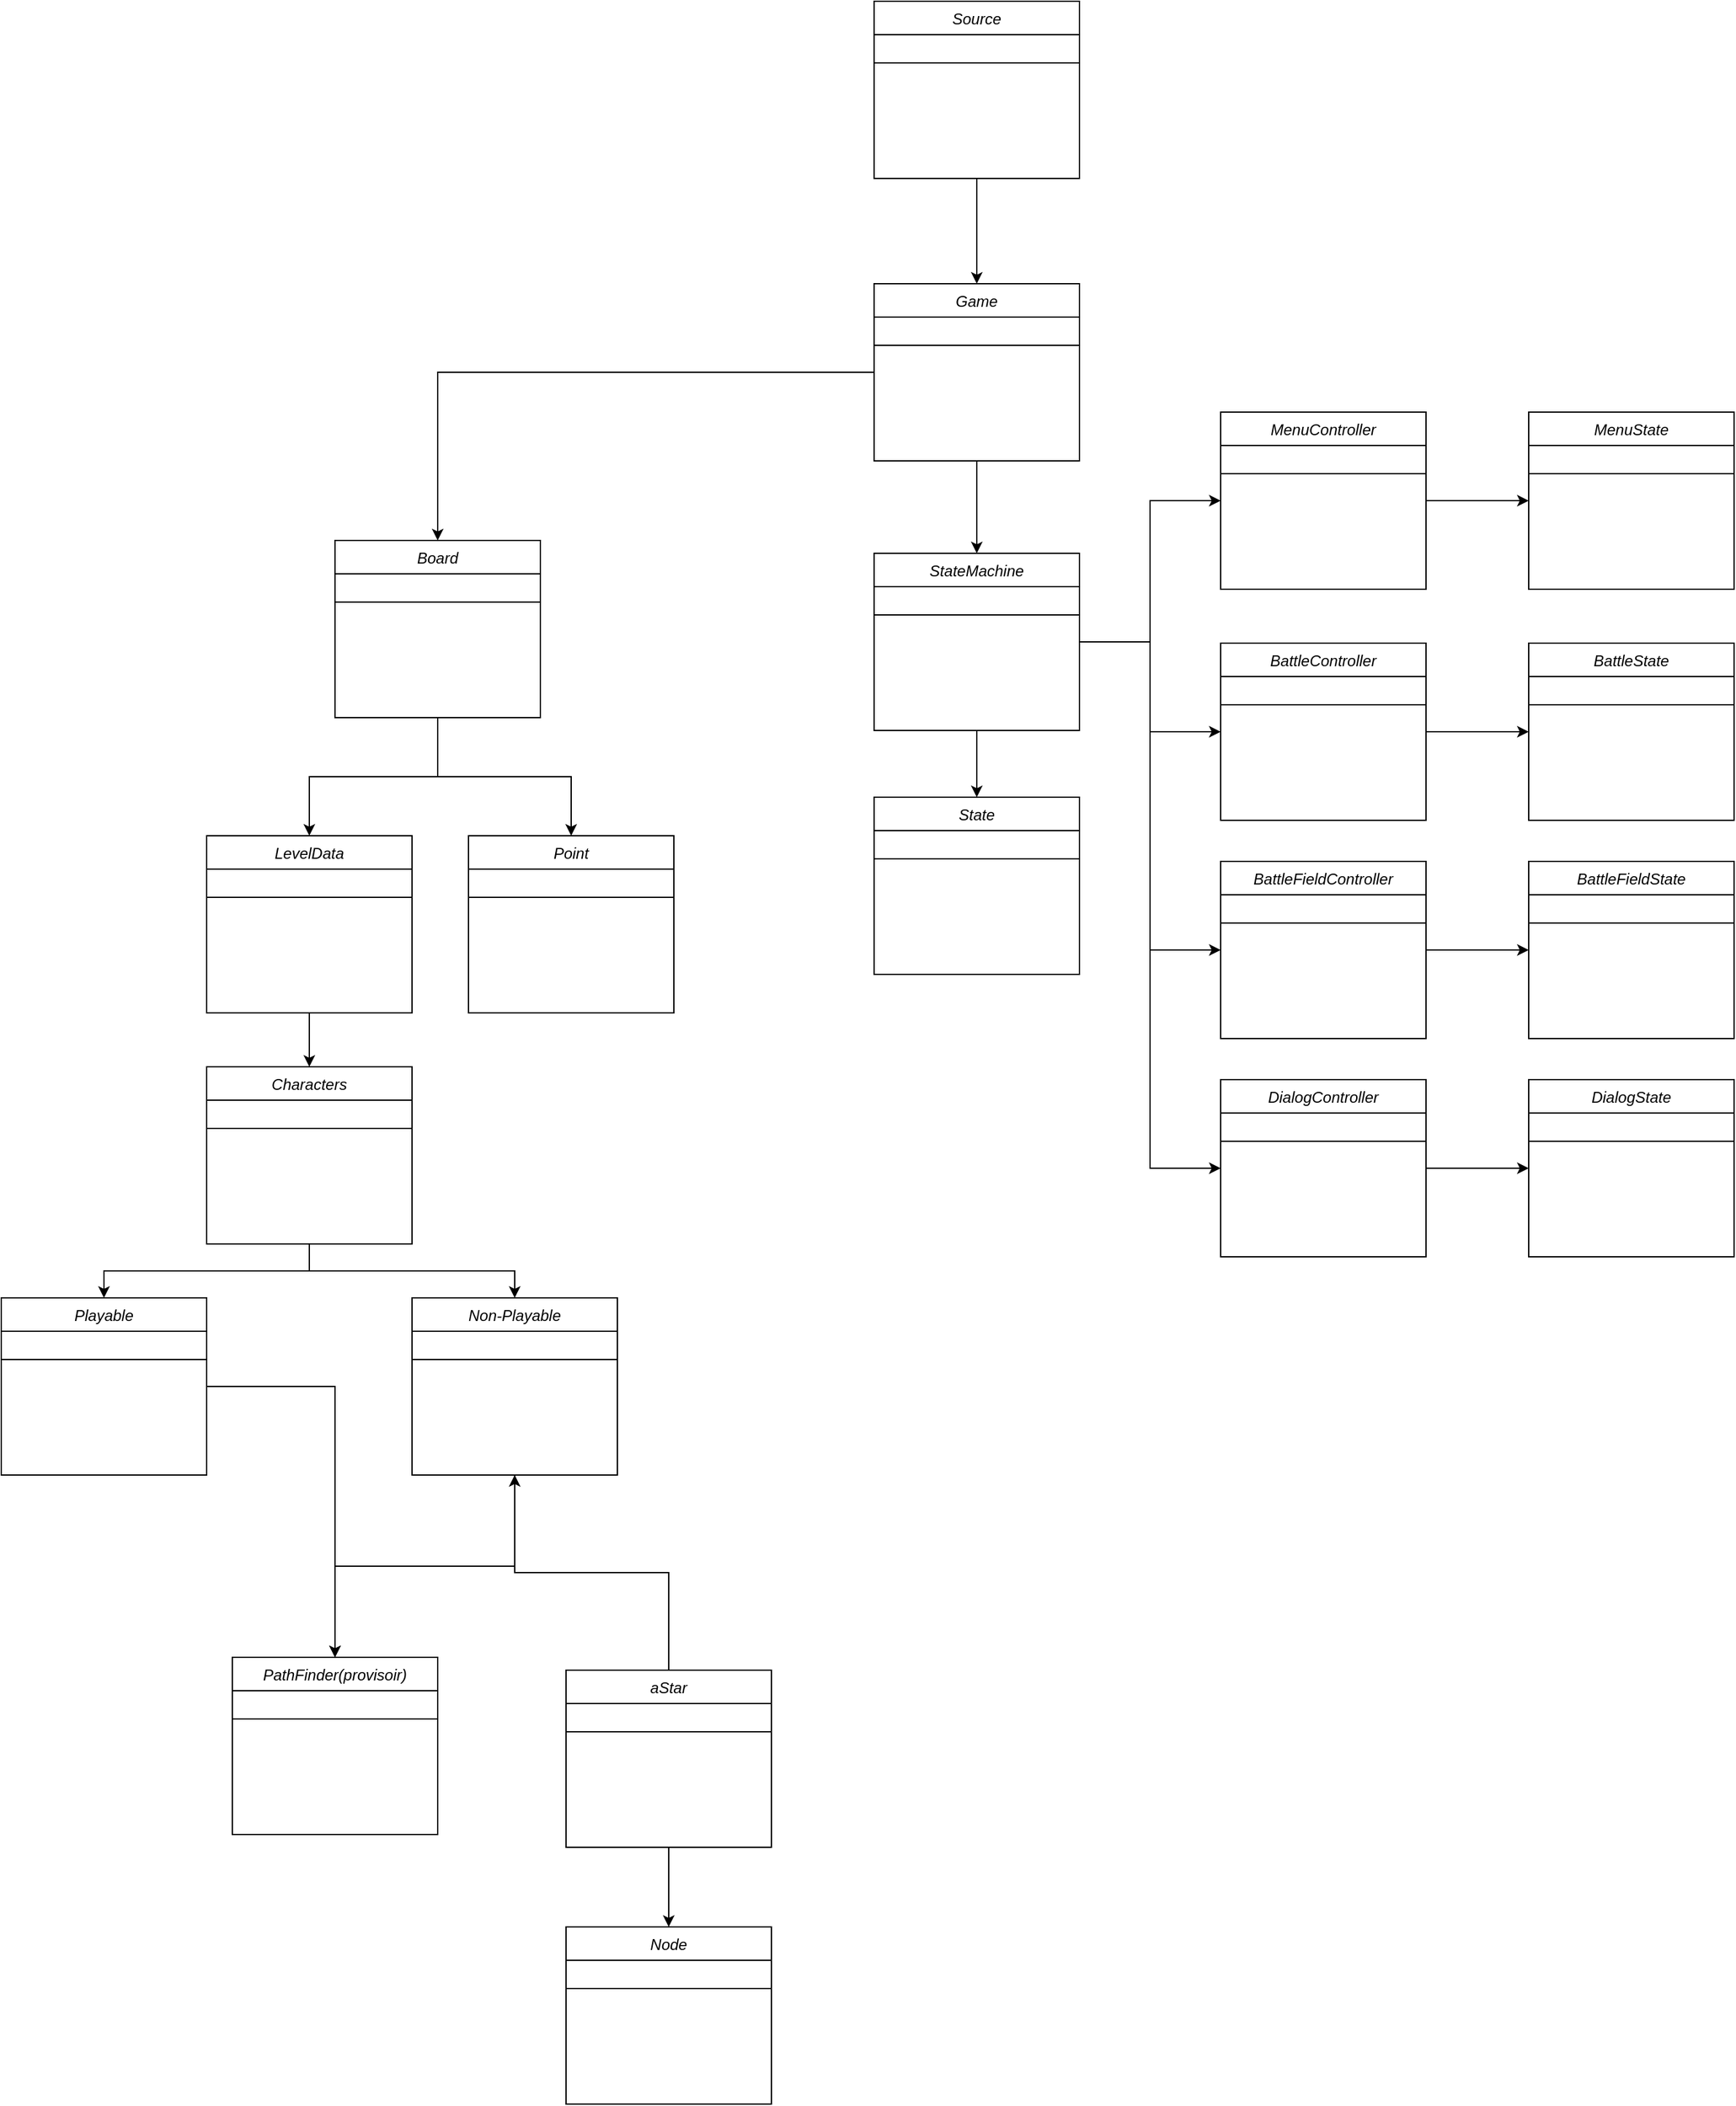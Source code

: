 <mxfile version="17.2.4" type="device"><diagram id="C5RBs43oDa-KdzZeNtuy" name="Page-1"><mxGraphModel dx="2889" dy="2394" grid="1" gridSize="10" guides="1" tooltips="1" connect="1" arrows="1" fold="1" page="1" pageScale="1" pageWidth="827" pageHeight="1169" math="0" shadow="0"><root><mxCell id="WIyWlLk6GJQsqaUBKTNV-0"/><mxCell id="WIyWlLk6GJQsqaUBKTNV-1" parent="WIyWlLk6GJQsqaUBKTNV-0"/><mxCell id="bl8LnSpV_p79hT_NgPdH-8" style="edgeStyle=orthogonalEdgeStyle;rounded=0;orthogonalLoop=1;jettySize=auto;html=1;entryX=0.5;entryY=0;entryDx=0;entryDy=0;" edge="1" parent="WIyWlLk6GJQsqaUBKTNV-1" source="bl8LnSpV_p79hT_NgPdH-0" target="bl8LnSpV_p79hT_NgPdH-6"><mxGeometry relative="1" as="geometry"/></mxCell><mxCell id="bl8LnSpV_p79hT_NgPdH-22" style="edgeStyle=orthogonalEdgeStyle;rounded=0;orthogonalLoop=1;jettySize=auto;html=1;entryX=0.5;entryY=0;entryDx=0;entryDy=0;" edge="1" parent="WIyWlLk6GJQsqaUBKTNV-1" source="bl8LnSpV_p79hT_NgPdH-0" target="bl8LnSpV_p79hT_NgPdH-20"><mxGeometry relative="1" as="geometry"/></mxCell><mxCell id="bl8LnSpV_p79hT_NgPdH-0" value="Game" style="swimlane;fontStyle=2;align=center;verticalAlign=top;childLayout=stackLayout;horizontal=1;startSize=26;horizontalStack=0;resizeParent=1;resizeLast=0;collapsible=1;marginBottom=0;rounded=0;shadow=0;strokeWidth=1;" vertex="1" parent="WIyWlLk6GJQsqaUBKTNV-1"><mxGeometry x="370" y="40" width="160" height="138" as="geometry"><mxRectangle x="230" y="140" width="160" height="26" as="alternateBounds"/></mxGeometry></mxCell><mxCell id="bl8LnSpV_p79hT_NgPdH-4" value="" style="line;html=1;strokeWidth=1;align=left;verticalAlign=middle;spacingTop=-1;spacingLeft=3;spacingRight=3;rotatable=0;labelPosition=right;points=[];portConstraint=eastwest;" vertex="1" parent="bl8LnSpV_p79hT_NgPdH-0"><mxGeometry y="26" width="160" height="44" as="geometry"/></mxCell><mxCell id="bl8LnSpV_p79hT_NgPdH-17" style="edgeStyle=orthogonalEdgeStyle;rounded=0;orthogonalLoop=1;jettySize=auto;html=1;entryX=0.5;entryY=0;entryDx=0;entryDy=0;" edge="1" parent="WIyWlLk6GJQsqaUBKTNV-1" source="bl8LnSpV_p79hT_NgPdH-6" target="bl8LnSpV_p79hT_NgPdH-9"><mxGeometry relative="1" as="geometry"><Array as="points"><mxPoint x="30" y="424"/><mxPoint x="134" y="424"/></Array></mxGeometry></mxCell><mxCell id="bl8LnSpV_p79hT_NgPdH-18" style="edgeStyle=orthogonalEdgeStyle;rounded=0;orthogonalLoop=1;jettySize=auto;html=1;entryX=0.5;entryY=0;entryDx=0;entryDy=0;" edge="1" parent="WIyWlLk6GJQsqaUBKTNV-1" source="bl8LnSpV_p79hT_NgPdH-6" target="bl8LnSpV_p79hT_NgPdH-11"><mxGeometry relative="1" as="geometry"/></mxCell><mxCell id="bl8LnSpV_p79hT_NgPdH-6" value="Board" style="swimlane;fontStyle=2;align=center;verticalAlign=top;childLayout=stackLayout;horizontal=1;startSize=26;horizontalStack=0;resizeParent=1;resizeLast=0;collapsible=1;marginBottom=0;rounded=0;shadow=0;strokeWidth=1;" vertex="1" parent="WIyWlLk6GJQsqaUBKTNV-1"><mxGeometry x="-50" y="240" width="160" height="138" as="geometry"><mxRectangle x="230" y="140" width="160" height="26" as="alternateBounds"/></mxGeometry></mxCell><mxCell id="bl8LnSpV_p79hT_NgPdH-7" value="" style="line;html=1;strokeWidth=1;align=left;verticalAlign=middle;spacingTop=-1;spacingLeft=3;spacingRight=3;rotatable=0;labelPosition=right;points=[];portConstraint=eastwest;" vertex="1" parent="bl8LnSpV_p79hT_NgPdH-6"><mxGeometry y="26" width="160" height="44" as="geometry"/></mxCell><mxCell id="bl8LnSpV_p79hT_NgPdH-9" value="Point&#10;" style="swimlane;fontStyle=2;align=center;verticalAlign=top;childLayout=stackLayout;horizontal=1;startSize=26;horizontalStack=0;resizeParent=1;resizeLast=0;collapsible=1;marginBottom=0;rounded=0;shadow=0;strokeWidth=1;" vertex="1" parent="WIyWlLk6GJQsqaUBKTNV-1"><mxGeometry x="54" y="470" width="160" height="138" as="geometry"><mxRectangle x="230" y="140" width="160" height="26" as="alternateBounds"/></mxGeometry></mxCell><mxCell id="bl8LnSpV_p79hT_NgPdH-10" value="" style="line;html=1;strokeWidth=1;align=left;verticalAlign=middle;spacingTop=-1;spacingLeft=3;spacingRight=3;rotatable=0;labelPosition=right;points=[];portConstraint=eastwest;" vertex="1" parent="bl8LnSpV_p79hT_NgPdH-9"><mxGeometry y="26" width="160" height="44" as="geometry"/></mxCell><mxCell id="bl8LnSpV_p79hT_NgPdH-62" style="edgeStyle=orthogonalEdgeStyle;rounded=0;orthogonalLoop=1;jettySize=auto;html=1;entryX=0.5;entryY=0;entryDx=0;entryDy=0;" edge="1" parent="WIyWlLk6GJQsqaUBKTNV-1" source="bl8LnSpV_p79hT_NgPdH-11" target="bl8LnSpV_p79hT_NgPdH-60"><mxGeometry relative="1" as="geometry"/></mxCell><mxCell id="bl8LnSpV_p79hT_NgPdH-11" value="LevelData&#10;" style="swimlane;fontStyle=2;align=center;verticalAlign=top;childLayout=stackLayout;horizontal=1;startSize=26;horizontalStack=0;resizeParent=1;resizeLast=0;collapsible=1;marginBottom=0;rounded=0;shadow=0;strokeWidth=1;" vertex="1" parent="WIyWlLk6GJQsqaUBKTNV-1"><mxGeometry x="-150" y="470" width="160" height="138" as="geometry"><mxRectangle x="230" y="140" width="160" height="26" as="alternateBounds"/></mxGeometry></mxCell><mxCell id="bl8LnSpV_p79hT_NgPdH-12" value="" style="line;html=1;strokeWidth=1;align=left;verticalAlign=middle;spacingTop=-1;spacingLeft=3;spacingRight=3;rotatable=0;labelPosition=right;points=[];portConstraint=eastwest;" vertex="1" parent="bl8LnSpV_p79hT_NgPdH-11"><mxGeometry y="26" width="160" height="44" as="geometry"/></mxCell><mxCell id="bl8LnSpV_p79hT_NgPdH-23" style="edgeStyle=orthogonalEdgeStyle;rounded=0;orthogonalLoop=1;jettySize=auto;html=1;" edge="1" parent="WIyWlLk6GJQsqaUBKTNV-1" source="bl8LnSpV_p79hT_NgPdH-13" target="bl8LnSpV_p79hT_NgPdH-0"><mxGeometry relative="1" as="geometry"/></mxCell><mxCell id="bl8LnSpV_p79hT_NgPdH-13" value="Source&#10;" style="swimlane;fontStyle=2;align=center;verticalAlign=top;childLayout=stackLayout;horizontal=1;startSize=26;horizontalStack=0;resizeParent=1;resizeLast=0;collapsible=1;marginBottom=0;rounded=0;shadow=0;strokeWidth=1;" vertex="1" parent="WIyWlLk6GJQsqaUBKTNV-1"><mxGeometry x="370" y="-180" width="160" height="138" as="geometry"><mxRectangle x="230" y="140" width="160" height="26" as="alternateBounds"/></mxGeometry></mxCell><mxCell id="bl8LnSpV_p79hT_NgPdH-14" value="" style="line;html=1;strokeWidth=1;align=left;verticalAlign=middle;spacingTop=-1;spacingLeft=3;spacingRight=3;rotatable=0;labelPosition=right;points=[];portConstraint=eastwest;" vertex="1" parent="bl8LnSpV_p79hT_NgPdH-13"><mxGeometry y="26" width="160" height="44" as="geometry"/></mxCell><mxCell id="bl8LnSpV_p79hT_NgPdH-34" style="edgeStyle=orthogonalEdgeStyle;rounded=0;orthogonalLoop=1;jettySize=auto;html=1;" edge="1" parent="WIyWlLk6GJQsqaUBKTNV-1" source="bl8LnSpV_p79hT_NgPdH-20" target="bl8LnSpV_p79hT_NgPdH-32"><mxGeometry relative="1" as="geometry"/></mxCell><mxCell id="bl8LnSpV_p79hT_NgPdH-37" style="edgeStyle=orthogonalEdgeStyle;rounded=0;orthogonalLoop=1;jettySize=auto;html=1;entryX=0;entryY=0.5;entryDx=0;entryDy=0;" edge="1" parent="WIyWlLk6GJQsqaUBKTNV-1" source="bl8LnSpV_p79hT_NgPdH-20" target="bl8LnSpV_p79hT_NgPdH-35"><mxGeometry relative="1" as="geometry"/></mxCell><mxCell id="bl8LnSpV_p79hT_NgPdH-47" style="edgeStyle=orthogonalEdgeStyle;rounded=0;orthogonalLoop=1;jettySize=auto;html=1;entryX=0;entryY=0.5;entryDx=0;entryDy=0;" edge="1" parent="WIyWlLk6GJQsqaUBKTNV-1" source="bl8LnSpV_p79hT_NgPdH-20" target="bl8LnSpV_p79hT_NgPdH-43"><mxGeometry relative="1" as="geometry"/></mxCell><mxCell id="bl8LnSpV_p79hT_NgPdH-58" style="edgeStyle=orthogonalEdgeStyle;rounded=0;orthogonalLoop=1;jettySize=auto;html=1;entryX=0;entryY=0.5;entryDx=0;entryDy=0;" edge="1" parent="WIyWlLk6GJQsqaUBKTNV-1" source="bl8LnSpV_p79hT_NgPdH-20" target="bl8LnSpV_p79hT_NgPdH-49"><mxGeometry relative="1" as="geometry"/></mxCell><mxCell id="bl8LnSpV_p79hT_NgPdH-59" style="edgeStyle=orthogonalEdgeStyle;rounded=0;orthogonalLoop=1;jettySize=auto;html=1;entryX=0;entryY=0.5;entryDx=0;entryDy=0;" edge="1" parent="WIyWlLk6GJQsqaUBKTNV-1" source="bl8LnSpV_p79hT_NgPdH-20" target="bl8LnSpV_p79hT_NgPdH-54"><mxGeometry relative="1" as="geometry"/></mxCell><mxCell id="bl8LnSpV_p79hT_NgPdH-20" value="StateMachine" style="swimlane;fontStyle=2;align=center;verticalAlign=top;childLayout=stackLayout;horizontal=1;startSize=26;horizontalStack=0;resizeParent=1;resizeLast=0;collapsible=1;marginBottom=0;rounded=0;shadow=0;strokeWidth=1;" vertex="1" parent="WIyWlLk6GJQsqaUBKTNV-1"><mxGeometry x="370" y="250" width="160" height="138" as="geometry"><mxRectangle x="230" y="140" width="160" height="26" as="alternateBounds"/></mxGeometry></mxCell><mxCell id="bl8LnSpV_p79hT_NgPdH-21" value="" style="line;html=1;strokeWidth=1;align=left;verticalAlign=middle;spacingTop=-1;spacingLeft=3;spacingRight=3;rotatable=0;labelPosition=right;points=[];portConstraint=eastwest;" vertex="1" parent="bl8LnSpV_p79hT_NgPdH-20"><mxGeometry y="26" width="160" height="44" as="geometry"/></mxCell><mxCell id="bl8LnSpV_p79hT_NgPdH-67" style="edgeStyle=orthogonalEdgeStyle;rounded=0;orthogonalLoop=1;jettySize=auto;html=1;entryX=0.5;entryY=1;entryDx=0;entryDy=0;" edge="1" parent="WIyWlLk6GJQsqaUBKTNV-1" source="bl8LnSpV_p79hT_NgPdH-24" target="bl8LnSpV_p79hT_NgPdH-65"><mxGeometry relative="1" as="geometry"/></mxCell><mxCell id="bl8LnSpV_p79hT_NgPdH-68" style="edgeStyle=orthogonalEdgeStyle;rounded=0;orthogonalLoop=1;jettySize=auto;html=1;entryX=0.5;entryY=0;entryDx=0;entryDy=0;" edge="1" parent="WIyWlLk6GJQsqaUBKTNV-1" source="bl8LnSpV_p79hT_NgPdH-24" target="bl8LnSpV_p79hT_NgPdH-27"><mxGeometry relative="1" as="geometry"/></mxCell><mxCell id="bl8LnSpV_p79hT_NgPdH-24" value="aStar&#10;" style="swimlane;fontStyle=2;align=center;verticalAlign=top;childLayout=stackLayout;horizontal=1;startSize=26;horizontalStack=0;resizeParent=1;resizeLast=0;collapsible=1;marginBottom=0;rounded=0;shadow=0;strokeWidth=1;" vertex="1" parent="WIyWlLk6GJQsqaUBKTNV-1"><mxGeometry x="130" y="1120" width="160" height="138" as="geometry"><mxRectangle x="230" y="140" width="160" height="26" as="alternateBounds"/></mxGeometry></mxCell><mxCell id="bl8LnSpV_p79hT_NgPdH-25" value="" style="line;html=1;strokeWidth=1;align=left;verticalAlign=middle;spacingTop=-1;spacingLeft=3;spacingRight=3;rotatable=0;labelPosition=right;points=[];portConstraint=eastwest;" vertex="1" parent="bl8LnSpV_p79hT_NgPdH-24"><mxGeometry y="26" width="160" height="44" as="geometry"/></mxCell><mxCell id="bl8LnSpV_p79hT_NgPdH-27" value="Node" style="swimlane;fontStyle=2;align=center;verticalAlign=top;childLayout=stackLayout;horizontal=1;startSize=26;horizontalStack=0;resizeParent=1;resizeLast=0;collapsible=1;marginBottom=0;rounded=0;shadow=0;strokeWidth=1;" vertex="1" parent="WIyWlLk6GJQsqaUBKTNV-1"><mxGeometry x="130" y="1320" width="160" height="138" as="geometry"><mxRectangle x="230" y="140" width="160" height="26" as="alternateBounds"/></mxGeometry></mxCell><mxCell id="bl8LnSpV_p79hT_NgPdH-28" value="" style="line;html=1;strokeWidth=1;align=left;verticalAlign=middle;spacingTop=-1;spacingLeft=3;spacingRight=3;rotatable=0;labelPosition=right;points=[];portConstraint=eastwest;" vertex="1" parent="bl8LnSpV_p79hT_NgPdH-27"><mxGeometry y="26" width="160" height="44" as="geometry"/></mxCell><mxCell id="bl8LnSpV_p79hT_NgPdH-32" value="State" style="swimlane;fontStyle=2;align=center;verticalAlign=top;childLayout=stackLayout;horizontal=1;startSize=26;horizontalStack=0;resizeParent=1;resizeLast=0;collapsible=1;marginBottom=0;rounded=0;shadow=0;strokeWidth=1;" vertex="1" parent="WIyWlLk6GJQsqaUBKTNV-1"><mxGeometry x="370" y="440" width="160" height="138" as="geometry"><mxRectangle x="230" y="140" width="160" height="26" as="alternateBounds"/></mxGeometry></mxCell><mxCell id="bl8LnSpV_p79hT_NgPdH-33" value="" style="line;html=1;strokeWidth=1;align=left;verticalAlign=middle;spacingTop=-1;spacingLeft=3;spacingRight=3;rotatable=0;labelPosition=right;points=[];portConstraint=eastwest;" vertex="1" parent="bl8LnSpV_p79hT_NgPdH-32"><mxGeometry y="26" width="160" height="44" as="geometry"/></mxCell><mxCell id="bl8LnSpV_p79hT_NgPdH-41" style="edgeStyle=orthogonalEdgeStyle;rounded=0;orthogonalLoop=1;jettySize=auto;html=1;entryX=0;entryY=0.5;entryDx=0;entryDy=0;" edge="1" parent="WIyWlLk6GJQsqaUBKTNV-1" source="bl8LnSpV_p79hT_NgPdH-35" target="bl8LnSpV_p79hT_NgPdH-38"><mxGeometry relative="1" as="geometry"/></mxCell><mxCell id="bl8LnSpV_p79hT_NgPdH-35" value="BattleController&#10;" style="swimlane;fontStyle=2;align=center;verticalAlign=top;childLayout=stackLayout;horizontal=1;startSize=26;horizontalStack=0;resizeParent=1;resizeLast=0;collapsible=1;marginBottom=0;rounded=0;shadow=0;strokeWidth=1;" vertex="1" parent="WIyWlLk6GJQsqaUBKTNV-1"><mxGeometry x="640" y="320" width="160" height="138" as="geometry"><mxRectangle x="230" y="140" width="160" height="26" as="alternateBounds"/></mxGeometry></mxCell><mxCell id="bl8LnSpV_p79hT_NgPdH-36" value="" style="line;html=1;strokeWidth=1;align=left;verticalAlign=middle;spacingTop=-1;spacingLeft=3;spacingRight=3;rotatable=0;labelPosition=right;points=[];portConstraint=eastwest;" vertex="1" parent="bl8LnSpV_p79hT_NgPdH-35"><mxGeometry y="26" width="160" height="44" as="geometry"/></mxCell><mxCell id="bl8LnSpV_p79hT_NgPdH-38" value="BattleState&#10;" style="swimlane;fontStyle=2;align=center;verticalAlign=top;childLayout=stackLayout;horizontal=1;startSize=26;horizontalStack=0;resizeParent=1;resizeLast=0;collapsible=1;marginBottom=0;rounded=0;shadow=0;strokeWidth=1;" vertex="1" parent="WIyWlLk6GJQsqaUBKTNV-1"><mxGeometry x="880" y="320" width="160" height="138" as="geometry"><mxRectangle x="230" y="140" width="160" height="26" as="alternateBounds"/></mxGeometry></mxCell><mxCell id="bl8LnSpV_p79hT_NgPdH-39" value="" style="line;html=1;strokeWidth=1;align=left;verticalAlign=middle;spacingTop=-1;spacingLeft=3;spacingRight=3;rotatable=0;labelPosition=right;points=[];portConstraint=eastwest;" vertex="1" parent="bl8LnSpV_p79hT_NgPdH-38"><mxGeometry y="26" width="160" height="44" as="geometry"/></mxCell><mxCell id="bl8LnSpV_p79hT_NgPdH-42" style="edgeStyle=orthogonalEdgeStyle;rounded=0;orthogonalLoop=1;jettySize=auto;html=1;entryX=0;entryY=0.5;entryDx=0;entryDy=0;" edge="1" parent="WIyWlLk6GJQsqaUBKTNV-1" source="bl8LnSpV_p79hT_NgPdH-43" target="bl8LnSpV_p79hT_NgPdH-45"><mxGeometry relative="1" as="geometry"/></mxCell><mxCell id="bl8LnSpV_p79hT_NgPdH-43" value="MenuController" style="swimlane;fontStyle=2;align=center;verticalAlign=top;childLayout=stackLayout;horizontal=1;startSize=26;horizontalStack=0;resizeParent=1;resizeLast=0;collapsible=1;marginBottom=0;rounded=0;shadow=0;strokeWidth=1;" vertex="1" parent="WIyWlLk6GJQsqaUBKTNV-1"><mxGeometry x="640" y="140" width="160" height="138" as="geometry"><mxRectangle x="230" y="140" width="160" height="26" as="alternateBounds"/></mxGeometry></mxCell><mxCell id="bl8LnSpV_p79hT_NgPdH-44" value="" style="line;html=1;strokeWidth=1;align=left;verticalAlign=middle;spacingTop=-1;spacingLeft=3;spacingRight=3;rotatable=0;labelPosition=right;points=[];portConstraint=eastwest;" vertex="1" parent="bl8LnSpV_p79hT_NgPdH-43"><mxGeometry y="26" width="160" height="44" as="geometry"/></mxCell><mxCell id="bl8LnSpV_p79hT_NgPdH-45" value="MenuState" style="swimlane;fontStyle=2;align=center;verticalAlign=top;childLayout=stackLayout;horizontal=1;startSize=26;horizontalStack=0;resizeParent=1;resizeLast=0;collapsible=1;marginBottom=0;rounded=0;shadow=0;strokeWidth=1;" vertex="1" parent="WIyWlLk6GJQsqaUBKTNV-1"><mxGeometry x="880" y="140" width="160" height="138" as="geometry"><mxRectangle x="230" y="140" width="160" height="26" as="alternateBounds"/></mxGeometry></mxCell><mxCell id="bl8LnSpV_p79hT_NgPdH-46" value="" style="line;html=1;strokeWidth=1;align=left;verticalAlign=middle;spacingTop=-1;spacingLeft=3;spacingRight=3;rotatable=0;labelPosition=right;points=[];portConstraint=eastwest;" vertex="1" parent="bl8LnSpV_p79hT_NgPdH-45"><mxGeometry y="26" width="160" height="44" as="geometry"/></mxCell><mxCell id="bl8LnSpV_p79hT_NgPdH-48" style="edgeStyle=orthogonalEdgeStyle;rounded=0;orthogonalLoop=1;jettySize=auto;html=1;entryX=0;entryY=0.5;entryDx=0;entryDy=0;" edge="1" parent="WIyWlLk6GJQsqaUBKTNV-1" source="bl8LnSpV_p79hT_NgPdH-49" target="bl8LnSpV_p79hT_NgPdH-51"><mxGeometry relative="1" as="geometry"/></mxCell><mxCell id="bl8LnSpV_p79hT_NgPdH-49" value="BattleFieldController" style="swimlane;fontStyle=2;align=center;verticalAlign=top;childLayout=stackLayout;horizontal=1;startSize=26;horizontalStack=0;resizeParent=1;resizeLast=0;collapsible=1;marginBottom=0;rounded=0;shadow=0;strokeWidth=1;" vertex="1" parent="WIyWlLk6GJQsqaUBKTNV-1"><mxGeometry x="640" y="490" width="160" height="138" as="geometry"><mxRectangle x="230" y="140" width="160" height="26" as="alternateBounds"/></mxGeometry></mxCell><mxCell id="bl8LnSpV_p79hT_NgPdH-50" value="" style="line;html=1;strokeWidth=1;align=left;verticalAlign=middle;spacingTop=-1;spacingLeft=3;spacingRight=3;rotatable=0;labelPosition=right;points=[];portConstraint=eastwest;" vertex="1" parent="bl8LnSpV_p79hT_NgPdH-49"><mxGeometry y="26" width="160" height="44" as="geometry"/></mxCell><mxCell id="bl8LnSpV_p79hT_NgPdH-51" value="BattleFieldState" style="swimlane;fontStyle=2;align=center;verticalAlign=top;childLayout=stackLayout;horizontal=1;startSize=26;horizontalStack=0;resizeParent=1;resizeLast=0;collapsible=1;marginBottom=0;rounded=0;shadow=0;strokeWidth=1;" vertex="1" parent="WIyWlLk6GJQsqaUBKTNV-1"><mxGeometry x="880" y="490" width="160" height="138" as="geometry"><mxRectangle x="230" y="140" width="160" height="26" as="alternateBounds"/></mxGeometry></mxCell><mxCell id="bl8LnSpV_p79hT_NgPdH-52" value="" style="line;html=1;strokeWidth=1;align=left;verticalAlign=middle;spacingTop=-1;spacingLeft=3;spacingRight=3;rotatable=0;labelPosition=right;points=[];portConstraint=eastwest;" vertex="1" parent="bl8LnSpV_p79hT_NgPdH-51"><mxGeometry y="26" width="160" height="44" as="geometry"/></mxCell><mxCell id="bl8LnSpV_p79hT_NgPdH-53" style="edgeStyle=orthogonalEdgeStyle;rounded=0;orthogonalLoop=1;jettySize=auto;html=1;entryX=0;entryY=0.5;entryDx=0;entryDy=0;" edge="1" parent="WIyWlLk6GJQsqaUBKTNV-1" source="bl8LnSpV_p79hT_NgPdH-54" target="bl8LnSpV_p79hT_NgPdH-56"><mxGeometry relative="1" as="geometry"/></mxCell><mxCell id="bl8LnSpV_p79hT_NgPdH-54" value="DialogController" style="swimlane;fontStyle=2;align=center;verticalAlign=top;childLayout=stackLayout;horizontal=1;startSize=26;horizontalStack=0;resizeParent=1;resizeLast=0;collapsible=1;marginBottom=0;rounded=0;shadow=0;strokeWidth=1;" vertex="1" parent="WIyWlLk6GJQsqaUBKTNV-1"><mxGeometry x="640" y="660" width="160" height="138" as="geometry"><mxRectangle x="230" y="140" width="160" height="26" as="alternateBounds"/></mxGeometry></mxCell><mxCell id="bl8LnSpV_p79hT_NgPdH-55" value="" style="line;html=1;strokeWidth=1;align=left;verticalAlign=middle;spacingTop=-1;spacingLeft=3;spacingRight=3;rotatable=0;labelPosition=right;points=[];portConstraint=eastwest;" vertex="1" parent="bl8LnSpV_p79hT_NgPdH-54"><mxGeometry y="26" width="160" height="44" as="geometry"/></mxCell><mxCell id="bl8LnSpV_p79hT_NgPdH-56" value="DialogState" style="swimlane;fontStyle=2;align=center;verticalAlign=top;childLayout=stackLayout;horizontal=1;startSize=26;horizontalStack=0;resizeParent=1;resizeLast=0;collapsible=1;marginBottom=0;rounded=0;shadow=0;strokeWidth=1;" vertex="1" parent="WIyWlLk6GJQsqaUBKTNV-1"><mxGeometry x="880" y="660" width="160" height="138" as="geometry"><mxRectangle x="230" y="140" width="160" height="26" as="alternateBounds"/></mxGeometry></mxCell><mxCell id="bl8LnSpV_p79hT_NgPdH-57" value="" style="line;html=1;strokeWidth=1;align=left;verticalAlign=middle;spacingTop=-1;spacingLeft=3;spacingRight=3;rotatable=0;labelPosition=right;points=[];portConstraint=eastwest;" vertex="1" parent="bl8LnSpV_p79hT_NgPdH-56"><mxGeometry y="26" width="160" height="44" as="geometry"/></mxCell><mxCell id="bl8LnSpV_p79hT_NgPdH-69" style="edgeStyle=orthogonalEdgeStyle;rounded=0;orthogonalLoop=1;jettySize=auto;html=1;" edge="1" parent="WIyWlLk6GJQsqaUBKTNV-1" source="bl8LnSpV_p79hT_NgPdH-60" target="bl8LnSpV_p79hT_NgPdH-65"><mxGeometry relative="1" as="geometry"/></mxCell><mxCell id="bl8LnSpV_p79hT_NgPdH-70" style="edgeStyle=orthogonalEdgeStyle;rounded=0;orthogonalLoop=1;jettySize=auto;html=1;entryX=0.5;entryY=0;entryDx=0;entryDy=0;" edge="1" parent="WIyWlLk6GJQsqaUBKTNV-1" source="bl8LnSpV_p79hT_NgPdH-60" target="bl8LnSpV_p79hT_NgPdH-63"><mxGeometry relative="1" as="geometry"/></mxCell><mxCell id="bl8LnSpV_p79hT_NgPdH-60" value="Characters" style="swimlane;fontStyle=2;align=center;verticalAlign=top;childLayout=stackLayout;horizontal=1;startSize=26;horizontalStack=0;resizeParent=1;resizeLast=0;collapsible=1;marginBottom=0;rounded=0;shadow=0;strokeWidth=1;" vertex="1" parent="WIyWlLk6GJQsqaUBKTNV-1"><mxGeometry x="-150" y="650" width="160" height="138" as="geometry"><mxRectangle x="230" y="140" width="160" height="26" as="alternateBounds"/></mxGeometry></mxCell><mxCell id="bl8LnSpV_p79hT_NgPdH-61" value="" style="line;html=1;strokeWidth=1;align=left;verticalAlign=middle;spacingTop=-1;spacingLeft=3;spacingRight=3;rotatable=0;labelPosition=right;points=[];portConstraint=eastwest;" vertex="1" parent="bl8LnSpV_p79hT_NgPdH-60"><mxGeometry y="26" width="160" height="44" as="geometry"/></mxCell><mxCell id="bl8LnSpV_p79hT_NgPdH-74" style="edgeStyle=orthogonalEdgeStyle;rounded=0;orthogonalLoop=1;jettySize=auto;html=1;entryX=0.5;entryY=0;entryDx=0;entryDy=0;" edge="1" parent="WIyWlLk6GJQsqaUBKTNV-1" source="bl8LnSpV_p79hT_NgPdH-63" target="bl8LnSpV_p79hT_NgPdH-71"><mxGeometry relative="1" as="geometry"/></mxCell><mxCell id="bl8LnSpV_p79hT_NgPdH-63" value="Playable" style="swimlane;fontStyle=2;align=center;verticalAlign=top;childLayout=stackLayout;horizontal=1;startSize=26;horizontalStack=0;resizeParent=1;resizeLast=0;collapsible=1;marginBottom=0;rounded=0;shadow=0;strokeWidth=1;" vertex="1" parent="WIyWlLk6GJQsqaUBKTNV-1"><mxGeometry x="-310" y="830" width="160" height="138" as="geometry"><mxRectangle x="230" y="140" width="160" height="26" as="alternateBounds"/></mxGeometry></mxCell><mxCell id="bl8LnSpV_p79hT_NgPdH-64" value="" style="line;html=1;strokeWidth=1;align=left;verticalAlign=middle;spacingTop=-1;spacingLeft=3;spacingRight=3;rotatable=0;labelPosition=right;points=[];portConstraint=eastwest;" vertex="1" parent="bl8LnSpV_p79hT_NgPdH-63"><mxGeometry y="26" width="160" height="44" as="geometry"/></mxCell><mxCell id="bl8LnSpV_p79hT_NgPdH-73" style="edgeStyle=orthogonalEdgeStyle;rounded=0;orthogonalLoop=1;jettySize=auto;html=1;entryX=0.5;entryY=0;entryDx=0;entryDy=0;" edge="1" parent="WIyWlLk6GJQsqaUBKTNV-1" source="bl8LnSpV_p79hT_NgPdH-65" target="bl8LnSpV_p79hT_NgPdH-71"><mxGeometry relative="1" as="geometry"/></mxCell><mxCell id="bl8LnSpV_p79hT_NgPdH-65" value="Non-Playable" style="swimlane;fontStyle=2;align=center;verticalAlign=top;childLayout=stackLayout;horizontal=1;startSize=26;horizontalStack=0;resizeParent=1;resizeLast=0;collapsible=1;marginBottom=0;rounded=0;shadow=0;strokeWidth=1;" vertex="1" parent="WIyWlLk6GJQsqaUBKTNV-1"><mxGeometry x="10" y="830" width="160" height="138" as="geometry"><mxRectangle x="230" y="140" width="160" height="26" as="alternateBounds"/></mxGeometry></mxCell><mxCell id="bl8LnSpV_p79hT_NgPdH-66" value="" style="line;html=1;strokeWidth=1;align=left;verticalAlign=middle;spacingTop=-1;spacingLeft=3;spacingRight=3;rotatable=0;labelPosition=right;points=[];portConstraint=eastwest;" vertex="1" parent="bl8LnSpV_p79hT_NgPdH-65"><mxGeometry y="26" width="160" height="44" as="geometry"/></mxCell><mxCell id="bl8LnSpV_p79hT_NgPdH-71" value="PathFinder(provisoir)" style="swimlane;fontStyle=2;align=center;verticalAlign=top;childLayout=stackLayout;horizontal=1;startSize=26;horizontalStack=0;resizeParent=1;resizeLast=0;collapsible=1;marginBottom=0;rounded=0;shadow=0;strokeWidth=1;" vertex="1" parent="WIyWlLk6GJQsqaUBKTNV-1"><mxGeometry x="-130" y="1110" width="160" height="138" as="geometry"><mxRectangle x="230" y="140" width="160" height="26" as="alternateBounds"/></mxGeometry></mxCell><mxCell id="bl8LnSpV_p79hT_NgPdH-72" value="" style="line;html=1;strokeWidth=1;align=left;verticalAlign=middle;spacingTop=-1;spacingLeft=3;spacingRight=3;rotatable=0;labelPosition=right;points=[];portConstraint=eastwest;" vertex="1" parent="bl8LnSpV_p79hT_NgPdH-71"><mxGeometry y="26" width="160" height="44" as="geometry"/></mxCell></root></mxGraphModel></diagram></mxfile>